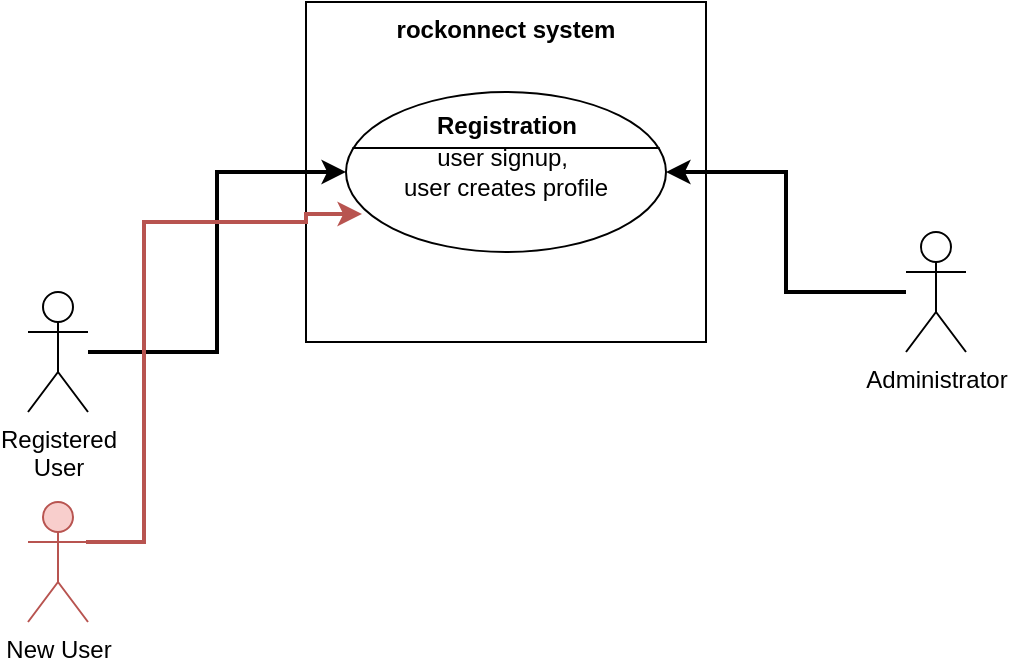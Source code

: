 <mxfile version="10.7.5" type="device"><diagram id="ZiGt3sPcQWIL6Fbs6Rt-" name="Page-1"><mxGraphModel dx="718" dy="442" grid="1" gridSize="10" guides="1" tooltips="1" connect="1" arrows="1" fold="1" page="1" pageScale="1" pageWidth="850" pageHeight="1100" math="0" shadow="0"><root><mxCell id="0"/><mxCell id="1" parent="0"/><mxCell id="h71776b4FYRKvcpcLUKO-16" value="rockonnect system" style="shape=rect;html=1;verticalAlign=top;fontStyle=1;whiteSpace=wrap;align=center;" parent="1" vertex="1"><mxGeometry x="260" y="200" width="200" height="170" as="geometry"/></mxCell><mxCell id="h71776b4FYRKvcpcLUKO-19" style="edgeStyle=orthogonalEdgeStyle;rounded=0;orthogonalLoop=1;jettySize=auto;html=1;entryX=0;entryY=0.5;entryDx=0;entryDy=0;entryPerimeter=0;strokeWidth=2;" parent="1" source="h71776b4FYRKvcpcLUKO-2" target="h71776b4FYRKvcpcLUKO-3" edge="1"><mxGeometry relative="1" as="geometry"/></mxCell><mxCell id="h71776b4FYRKvcpcLUKO-2" value="Registered &lt;br&gt;User" style="shape=umlActor;html=1;verticalLabelPosition=bottom;verticalAlign=top;align=center;" parent="1" vertex="1"><mxGeometry x="121" y="345" width="30" height="60" as="geometry"/></mxCell><mxCell id="h71776b4FYRKvcpcLUKO-3" value="user signup,&amp;nbsp;&lt;br&gt;user creates profile&lt;br&gt;" style="html=1;shape=mxgraph.sysml.useCaseExtPt;whiteSpace=wrap;align=center;" parent="1" vertex="1"><mxGeometry x="280" y="245" width="160" height="80" as="geometry"/></mxCell><mxCell id="h71776b4FYRKvcpcLUKO-4" value="Registration" style="resizable=0;html=1;verticalAlign=middle;align=center;labelBackgroundColor=none;fontStyle=1;" parent="h71776b4FYRKvcpcLUKO-3" connectable="0" vertex="1"><mxGeometry x="80" y="17" as="geometry"/></mxCell><mxCell id="c4Jb0Cq4G-WWaDacCK9H-9" value="New User" style="shape=umlActor;html=1;verticalLabelPosition=bottom;verticalAlign=top;align=center;fillColor=#f8cecc;strokeColor=#b85450;" vertex="1" parent="1"><mxGeometry x="121" y="450" width="30" height="60" as="geometry"/></mxCell><mxCell id="c4Jb0Cq4G-WWaDacCK9H-17" style="edgeStyle=orthogonalEdgeStyle;rounded=0;orthogonalLoop=1;jettySize=auto;html=1;entryX=1;entryY=0.5;entryDx=0;entryDy=0;entryPerimeter=0;strokeWidth=2;" edge="1" parent="1" source="c4Jb0Cq4G-WWaDacCK9H-16" target="h71776b4FYRKvcpcLUKO-3"><mxGeometry relative="1" as="geometry"/></mxCell><mxCell id="c4Jb0Cq4G-WWaDacCK9H-16" value="Administrator" style="shape=umlActor;html=1;verticalLabelPosition=bottom;verticalAlign=top;align=center;" vertex="1" parent="1"><mxGeometry x="560" y="315" width="30" height="60" as="geometry"/></mxCell><mxCell id="c4Jb0Cq4G-WWaDacCK9H-21" style="edgeStyle=orthogonalEdgeStyle;rounded=0;orthogonalLoop=1;jettySize=auto;html=1;entryX=0.05;entryY=0.763;entryDx=0;entryDy=0;entryPerimeter=0;fillColor=#f8cecc;strokeColor=#b85450;strokeWidth=2;" edge="1" parent="1" target="h71776b4FYRKvcpcLUKO-3"><mxGeometry relative="1" as="geometry"><mxPoint x="160" y="470" as="sourcePoint"/><mxPoint x="292" y="518" as="targetPoint"/><Array as="points"><mxPoint x="150" y="470"/><mxPoint x="170" y="470"/><mxPoint x="179" y="460"/><mxPoint x="179" y="310"/><mxPoint x="260" y="310"/><mxPoint x="260" y="306"/></Array></mxGeometry></mxCell></root></mxGraphModel></diagram></mxfile>